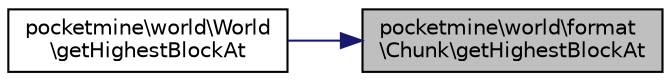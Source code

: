 digraph "pocketmine\world\format\Chunk\getHighestBlockAt"
{
 // INTERACTIVE_SVG=YES
 // LATEX_PDF_SIZE
  edge [fontname="Helvetica",fontsize="10",labelfontname="Helvetica",labelfontsize="10"];
  node [fontname="Helvetica",fontsize="10",shape=record];
  rankdir="RL";
  Node1 [label="pocketmine\\world\\format\l\\Chunk\\getHighestBlockAt",height=0.2,width=0.4,color="black", fillcolor="grey75", style="filled", fontcolor="black",tooltip=" "];
  Node1 -> Node2 [dir="back",color="midnightblue",fontsize="10",style="solid",fontname="Helvetica"];
  Node2 [label="pocketmine\\world\\World\l\\getHighestBlockAt",height=0.2,width=0.4,color="black", fillcolor="white", style="filled",URL="$d4/d2b/classpocketmine_1_1world_1_1_world.html#aed21f0d34519a64be55f0b25954ab14d",tooltip=" "];
}
